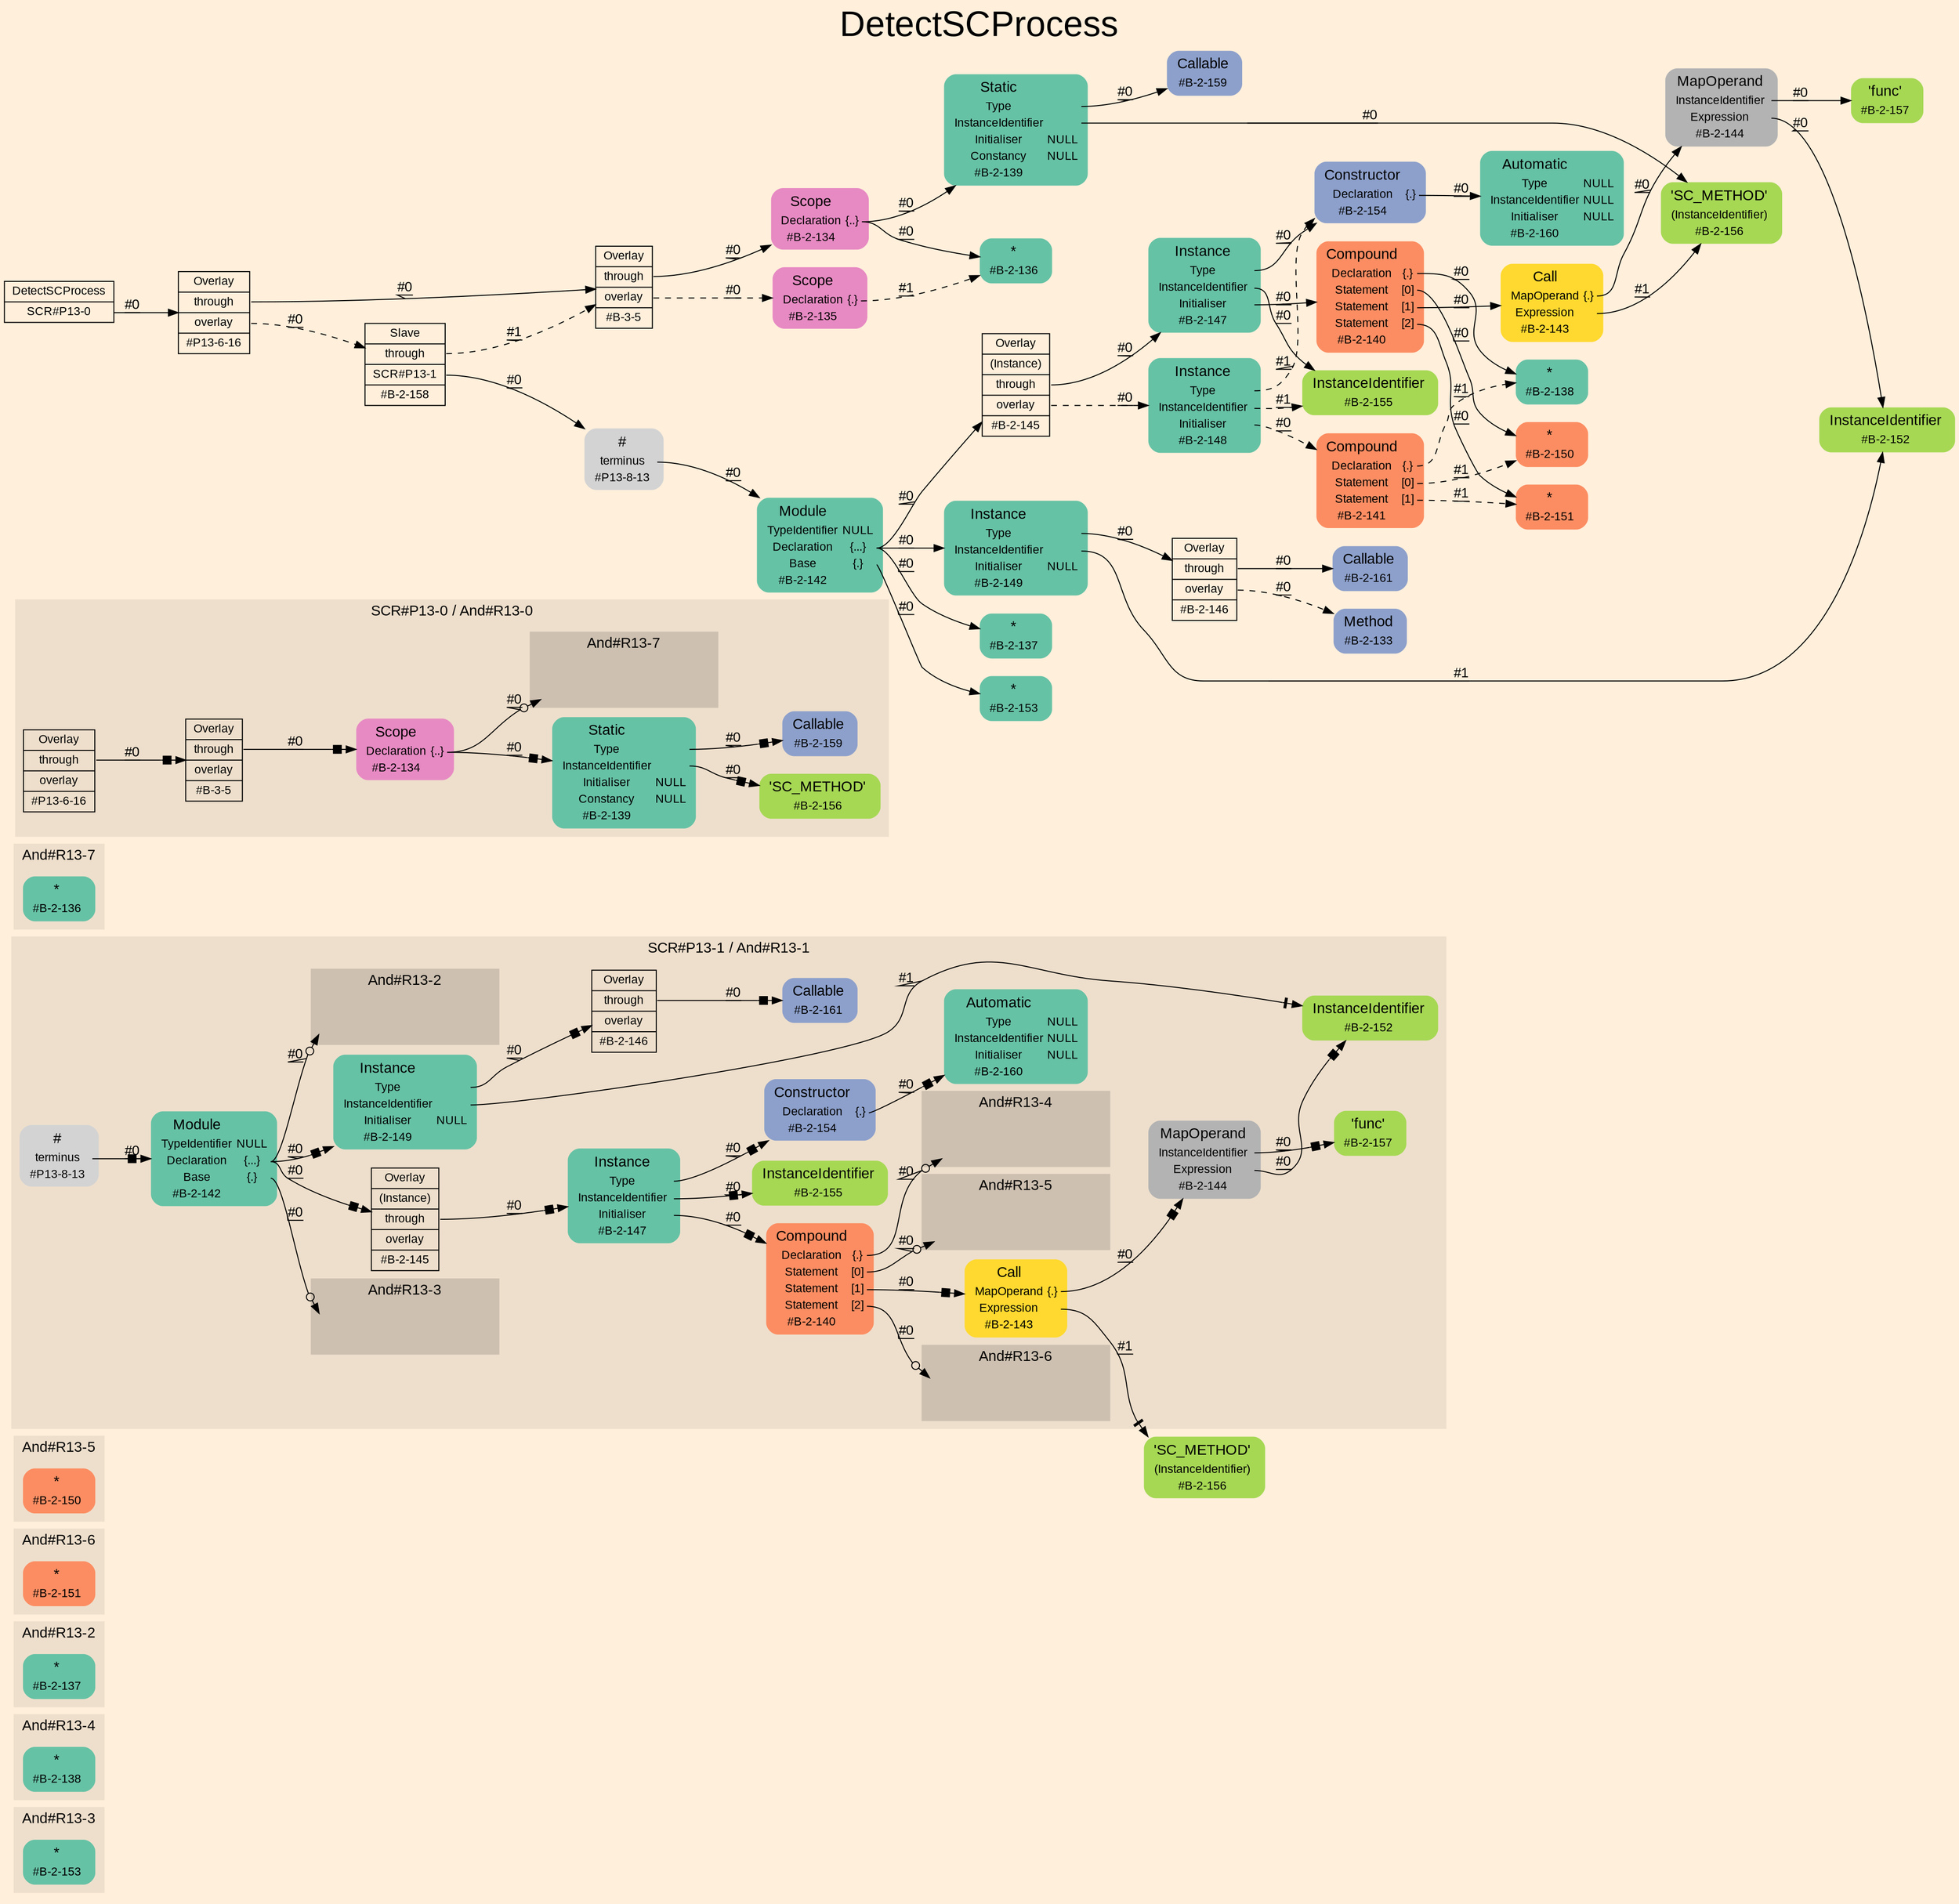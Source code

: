 digraph "DetectSCProcess" {
label = "DetectSCProcess"
labelloc = t
fontsize = "36"
graph [
    rankdir = "LR"
    ranksep = 0.3
    bgcolor = antiquewhite1
    color = black
    fontcolor = black
    fontname = "Arial"
];
node [
    fontname = "Arial"
];
edge [
    fontname = "Arial"
];

// -------------------- figure And#R13-3 --------------------
subgraph "clusterAnd#R13-3" {
    label = "And#R13-3"
    style = "filled"
    color = antiquewhite2
    fontsize = "15"
    "And#R13-3[#B-2-153]" [
        shape = "plaintext"
        fillcolor = "/set28/1"
        label = <<TABLE BORDER="0" CELLBORDER="0" CELLSPACING="0">
         <TR><TD><FONT POINT-SIZE="15.0">*</FONT></TD><TD></TD></TR>
         <TR><TD>#B-2-153</TD><TD PORT="port0"></TD></TR>
        </TABLE>>
        style = "rounded,filled"
        fontsize = "12"
    ];
    
}


// -------------------- figure And#R13-4 --------------------
subgraph "clusterAnd#R13-4" {
    label = "And#R13-4"
    style = "filled"
    color = antiquewhite2
    fontsize = "15"
    "And#R13-4[#B-2-138]" [
        shape = "plaintext"
        fillcolor = "/set28/1"
        label = <<TABLE BORDER="0" CELLBORDER="0" CELLSPACING="0">
         <TR><TD><FONT POINT-SIZE="15.0">*</FONT></TD><TD></TD></TR>
         <TR><TD>#B-2-138</TD><TD PORT="port0"></TD></TR>
        </TABLE>>
        style = "rounded,filled"
        fontsize = "12"
    ];
    
}


// -------------------- figure And#R13-2 --------------------
subgraph "clusterAnd#R13-2" {
    label = "And#R13-2"
    style = "filled"
    color = antiquewhite2
    fontsize = "15"
    "And#R13-2[#B-2-137]" [
        shape = "plaintext"
        fillcolor = "/set28/1"
        label = <<TABLE BORDER="0" CELLBORDER="0" CELLSPACING="0">
         <TR><TD><FONT POINT-SIZE="15.0">*</FONT></TD><TD></TD></TR>
         <TR><TD>#B-2-137</TD><TD PORT="port0"></TD></TR>
        </TABLE>>
        style = "rounded,filled"
        fontsize = "12"
    ];
    
}


// -------------------- figure And#R13-6 --------------------
subgraph "clusterAnd#R13-6" {
    label = "And#R13-6"
    style = "filled"
    color = antiquewhite2
    fontsize = "15"
    "And#R13-6[#B-2-151]" [
        shape = "plaintext"
        fillcolor = "/set28/2"
        label = <<TABLE BORDER="0" CELLBORDER="0" CELLSPACING="0">
         <TR><TD><FONT POINT-SIZE="15.0">*</FONT></TD><TD></TD></TR>
         <TR><TD>#B-2-151</TD><TD PORT="port0"></TD></TR>
        </TABLE>>
        style = "rounded,filled"
        fontsize = "12"
    ];
    
}


// -------------------- figure And#R13-5 --------------------
subgraph "clusterAnd#R13-5" {
    label = "And#R13-5"
    style = "filled"
    color = antiquewhite2
    fontsize = "15"
    "And#R13-5[#B-2-150]" [
        shape = "plaintext"
        fillcolor = "/set28/2"
        label = <<TABLE BORDER="0" CELLBORDER="0" CELLSPACING="0">
         <TR><TD><FONT POINT-SIZE="15.0">*</FONT></TD><TD></TD></TR>
         <TR><TD>#B-2-150</TD><TD PORT="port0"></TD></TR>
        </TABLE>>
        style = "rounded,filled"
        fontsize = "12"
    ];
    
}


// -------------------- figure And#R13-1 --------------------
"And#R13-1[#B-2-156]" [
    shape = "plaintext"
    fillcolor = "/set28/5"
    label = <<TABLE BORDER="0" CELLBORDER="0" CELLSPACING="0">
     <TR><TD><FONT POINT-SIZE="15.0">'SC_METHOD'</FONT></TD><TD></TD></TR>
     <TR><TD>(InstanceIdentifier)</TD><TD PORT="port0"></TD></TR>
     <TR><TD>#B-2-156</TD><TD PORT="port1"></TD></TR>
    </TABLE>>
    style = "rounded,filled"
    fontsize = "12"
];

subgraph "clusterAnd#R13-1" {
    label = "SCR#P13-1 / And#R13-1"
    style = "filled"
    color = antiquewhite2
    fontsize = "15"
    "And#R13-1[#B-2-140]" [
        shape = "plaintext"
        fillcolor = "/set28/2"
        label = <<TABLE BORDER="0" CELLBORDER="0" CELLSPACING="0">
         <TR><TD><FONT POINT-SIZE="15.0">Compound</FONT></TD><TD></TD></TR>
         <TR><TD>Declaration</TD><TD PORT="port0">{.}</TD></TR>
         <TR><TD>Statement</TD><TD PORT="port1">[0]</TD></TR>
         <TR><TD>Statement</TD><TD PORT="port2">[1]</TD></TR>
         <TR><TD>Statement</TD><TD PORT="port3">[2]</TD></TR>
         <TR><TD>#B-2-140</TD><TD PORT="port4"></TD></TR>
        </TABLE>>
        style = "rounded,filled"
        fontsize = "12"
    ];
    
    "And#R13-1[#B-2-142]" [
        shape = "plaintext"
        fillcolor = "/set28/1"
        label = <<TABLE BORDER="0" CELLBORDER="0" CELLSPACING="0">
         <TR><TD><FONT POINT-SIZE="15.0">Module</FONT></TD><TD></TD></TR>
         <TR><TD>TypeIdentifier</TD><TD PORT="port0">NULL</TD></TR>
         <TR><TD>Declaration</TD><TD PORT="port1">{...}</TD></TR>
         <TR><TD>Base</TD><TD PORT="port2">{.}</TD></TR>
         <TR><TD>#B-2-142</TD><TD PORT="port3"></TD></TR>
        </TABLE>>
        style = "rounded,filled"
        fontsize = "12"
    ];
    
    "And#R13-1[#B-2-143]" [
        shape = "plaintext"
        fillcolor = "/set28/6"
        label = <<TABLE BORDER="0" CELLBORDER="0" CELLSPACING="0">
         <TR><TD><FONT POINT-SIZE="15.0">Call</FONT></TD><TD></TD></TR>
         <TR><TD>MapOperand</TD><TD PORT="port0">{.}</TD></TR>
         <TR><TD>Expression</TD><TD PORT="port1"></TD></TR>
         <TR><TD>#B-2-143</TD><TD PORT="port2"></TD></TR>
        </TABLE>>
        style = "rounded,filled"
        fontsize = "12"
    ];
    
    "And#R13-1[#B-2-144]" [
        shape = "plaintext"
        fillcolor = "/set28/8"
        label = <<TABLE BORDER="0" CELLBORDER="0" CELLSPACING="0">
         <TR><TD><FONT POINT-SIZE="15.0">MapOperand</FONT></TD><TD></TD></TR>
         <TR><TD>InstanceIdentifier</TD><TD PORT="port0"></TD></TR>
         <TR><TD>Expression</TD><TD PORT="port1"></TD></TR>
         <TR><TD>#B-2-144</TD><TD PORT="port2"></TD></TR>
        </TABLE>>
        style = "rounded,filled"
        fontsize = "12"
    ];
    
    "And#R13-1[#B-2-145]" [
        shape = "record"
        fillcolor = antiquewhite2
        label = "<fixed> Overlay | <port0> (Instance) | <port1> through | <port2> overlay | <port3> #B-2-145"
        style = "filled"
        fontsize = "12"
        color = black
        fontcolor = black
    ];
    
    "And#R13-1[#B-2-146]" [
        shape = "record"
        fillcolor = antiquewhite2
        label = "<fixed> Overlay | <port0> through | <port1> overlay | <port2> #B-2-146"
        style = "filled"
        fontsize = "12"
        color = black
        fontcolor = black
    ];
    
    "And#R13-1[#B-2-147]" [
        shape = "plaintext"
        fillcolor = "/set28/1"
        label = <<TABLE BORDER="0" CELLBORDER="0" CELLSPACING="0">
         <TR><TD><FONT POINT-SIZE="15.0">Instance</FONT></TD><TD></TD></TR>
         <TR><TD>Type</TD><TD PORT="port0"></TD></TR>
         <TR><TD>InstanceIdentifier</TD><TD PORT="port1"></TD></TR>
         <TR><TD>Initialiser</TD><TD PORT="port2"></TD></TR>
         <TR><TD>#B-2-147</TD><TD PORT="port3"></TD></TR>
        </TABLE>>
        style = "rounded,filled"
        fontsize = "12"
    ];
    
    "And#R13-1[#B-2-149]" [
        shape = "plaintext"
        fillcolor = "/set28/1"
        label = <<TABLE BORDER="0" CELLBORDER="0" CELLSPACING="0">
         <TR><TD><FONT POINT-SIZE="15.0">Instance</FONT></TD><TD></TD></TR>
         <TR><TD>Type</TD><TD PORT="port0"></TD></TR>
         <TR><TD>InstanceIdentifier</TD><TD PORT="port1"></TD></TR>
         <TR><TD>Initialiser</TD><TD PORT="port2">NULL</TD></TR>
         <TR><TD>#B-2-149</TD><TD PORT="port3"></TD></TR>
        </TABLE>>
        style = "rounded,filled"
        fontsize = "12"
    ];
    
    "And#R13-1[#B-2-152]" [
        shape = "plaintext"
        fillcolor = "/set28/5"
        label = <<TABLE BORDER="0" CELLBORDER="0" CELLSPACING="0">
         <TR><TD><FONT POINT-SIZE="15.0">InstanceIdentifier</FONT></TD><TD></TD></TR>
         <TR><TD>#B-2-152</TD><TD PORT="port0"></TD></TR>
        </TABLE>>
        style = "rounded,filled"
        fontsize = "12"
    ];
    
    "And#R13-1[#B-2-154]" [
        shape = "plaintext"
        fillcolor = "/set28/3"
        label = <<TABLE BORDER="0" CELLBORDER="0" CELLSPACING="0">
         <TR><TD><FONT POINT-SIZE="15.0">Constructor</FONT></TD><TD></TD></TR>
         <TR><TD>Declaration</TD><TD PORT="port0">{.}</TD></TR>
         <TR><TD>#B-2-154</TD><TD PORT="port1"></TD></TR>
        </TABLE>>
        style = "rounded,filled"
        fontsize = "12"
    ];
    
    "And#R13-1[#B-2-155]" [
        shape = "plaintext"
        fillcolor = "/set28/5"
        label = <<TABLE BORDER="0" CELLBORDER="0" CELLSPACING="0">
         <TR><TD><FONT POINT-SIZE="15.0">InstanceIdentifier</FONT></TD><TD></TD></TR>
         <TR><TD>#B-2-155</TD><TD PORT="port0"></TD></TR>
        </TABLE>>
        style = "rounded,filled"
        fontsize = "12"
    ];
    
    "And#R13-1[#B-2-157]" [
        shape = "plaintext"
        fillcolor = "/set28/5"
        label = <<TABLE BORDER="0" CELLBORDER="0" CELLSPACING="0">
         <TR><TD><FONT POINT-SIZE="15.0">'func'</FONT></TD><TD></TD></TR>
         <TR><TD>#B-2-157</TD><TD PORT="port0"></TD></TR>
        </TABLE>>
        style = "rounded,filled"
        fontsize = "12"
    ];
    
    "And#R13-1[#B-2-160]" [
        shape = "plaintext"
        fillcolor = "/set28/1"
        label = <<TABLE BORDER="0" CELLBORDER="0" CELLSPACING="0">
         <TR><TD><FONT POINT-SIZE="15.0">Automatic</FONT></TD><TD></TD></TR>
         <TR><TD>Type</TD><TD PORT="port0">NULL</TD></TR>
         <TR><TD>InstanceIdentifier</TD><TD PORT="port1">NULL</TD></TR>
         <TR><TD>Initialiser</TD><TD PORT="port2">NULL</TD></TR>
         <TR><TD>#B-2-160</TD><TD PORT="port3"></TD></TR>
        </TABLE>>
        style = "rounded,filled"
        fontsize = "12"
    ];
    
    "And#R13-1[#B-2-161]" [
        shape = "plaintext"
        fillcolor = "/set28/3"
        label = <<TABLE BORDER="0" CELLBORDER="0" CELLSPACING="0">
         <TR><TD><FONT POINT-SIZE="15.0">Callable</FONT></TD><TD></TD></TR>
         <TR><TD>#B-2-161</TD><TD PORT="port0"></TD></TR>
        </TABLE>>
        style = "rounded,filled"
        fontsize = "12"
    ];
    
    "And#R13-1[#P13-8-13]" [
        shape = "plaintext"
        label = <<TABLE BORDER="0" CELLBORDER="0" CELLSPACING="0">
         <TR><TD><FONT POINT-SIZE="15.0">#</FONT></TD><TD></TD></TR>
         <TR><TD>terminus</TD><TD PORT="port0"></TD></TR>
         <TR><TD>#P13-8-13</TD><TD PORT="port1"></TD></TR>
        </TABLE>>
        style = "rounded,filled"
        fontsize = "12"
    ];
    
    subgraph "clusterAnd#R13-1[And#R13-2]" {
        label = "And#R13-2"
        style = "filled"
        color = antiquewhite3
        fontsize = "15"
        "#0->And#R13-1[#B-2-137]" [
            shape = "none"
            style = "invisible"
        ];
        
    }
    
    subgraph "clusterAnd#R13-1[And#R13-4]" {
        label = "And#R13-4"
        style = "filled"
        color = antiquewhite3
        fontsize = "15"
        "#0->And#R13-1[#B-2-138]" [
            shape = "none"
            style = "invisible"
        ];
        
    }
    
    subgraph "clusterAnd#R13-1[And#R13-5]" {
        label = "And#R13-5"
        style = "filled"
        color = antiquewhite3
        fontsize = "15"
        "#0->And#R13-1[#B-2-150]" [
            shape = "none"
            style = "invisible"
        ];
        
    }
    
    subgraph "clusterAnd#R13-1[And#R13-6]" {
        label = "And#R13-6"
        style = "filled"
        color = antiquewhite3
        fontsize = "15"
        "#0->And#R13-1[#B-2-151]" [
            shape = "none"
            style = "invisible"
        ];
        
    }
    
    subgraph "clusterAnd#R13-1[And#R13-3]" {
        label = "And#R13-3"
        style = "filled"
        color = antiquewhite3
        fontsize = "15"
        "#0->And#R13-1[#B-2-153]" [
            shape = "none"
            style = "invisible"
        ];
        
    }
    
}


// -------------------- figure And#R13-7 --------------------
subgraph "clusterAnd#R13-7" {
    label = "And#R13-7"
    style = "filled"
    color = antiquewhite2
    fontsize = "15"
    "And#R13-7[#B-2-136]" [
        shape = "plaintext"
        fillcolor = "/set28/1"
        label = <<TABLE BORDER="0" CELLBORDER="0" CELLSPACING="0">
         <TR><TD><FONT POINT-SIZE="15.0">*</FONT></TD><TD></TD></TR>
         <TR><TD>#B-2-136</TD><TD PORT="port0"></TD></TR>
        </TABLE>>
        style = "rounded,filled"
        fontsize = "12"
    ];
    
}


// -------------------- figure And#R13-0 --------------------
subgraph "clusterAnd#R13-0" {
    label = "SCR#P13-0 / And#R13-0"
    style = "filled"
    color = antiquewhite2
    fontsize = "15"
    "And#R13-0[#B-3-5]" [
        shape = "record"
        fillcolor = antiquewhite2
        label = "<fixed> Overlay | <port0> through | <port1> overlay | <port2> #B-3-5"
        style = "filled"
        fontsize = "12"
        color = black
        fontcolor = black
    ];
    
    "And#R13-0[#B-2-134]" [
        shape = "plaintext"
        fillcolor = "/set28/4"
        label = <<TABLE BORDER="0" CELLBORDER="0" CELLSPACING="0">
         <TR><TD><FONT POINT-SIZE="15.0">Scope</FONT></TD><TD></TD></TR>
         <TR><TD>Declaration</TD><TD PORT="port0">{..}</TD></TR>
         <TR><TD>#B-2-134</TD><TD PORT="port1"></TD></TR>
        </TABLE>>
        style = "rounded,filled"
        fontsize = "12"
    ];
    
    "And#R13-0[#B-2-139]" [
        shape = "plaintext"
        fillcolor = "/set28/1"
        label = <<TABLE BORDER="0" CELLBORDER="0" CELLSPACING="0">
         <TR><TD><FONT POINT-SIZE="15.0">Static</FONT></TD><TD></TD></TR>
         <TR><TD>Type</TD><TD PORT="port0"></TD></TR>
         <TR><TD>InstanceIdentifier</TD><TD PORT="port1"></TD></TR>
         <TR><TD>Initialiser</TD><TD PORT="port2">NULL</TD></TR>
         <TR><TD>Constancy</TD><TD PORT="port3">NULL</TD></TR>
         <TR><TD>#B-2-139</TD><TD PORT="port4"></TD></TR>
        </TABLE>>
        style = "rounded,filled"
        fontsize = "12"
    ];
    
    "And#R13-0[#B-2-156]" [
        shape = "plaintext"
        fillcolor = "/set28/5"
        label = <<TABLE BORDER="0" CELLBORDER="0" CELLSPACING="0">
         <TR><TD><FONT POINT-SIZE="15.0">'SC_METHOD'</FONT></TD><TD></TD></TR>
         <TR><TD>#B-2-156</TD><TD PORT="port0"></TD></TR>
        </TABLE>>
        style = "rounded,filled"
        fontsize = "12"
    ];
    
    "And#R13-0[#B-2-159]" [
        shape = "plaintext"
        fillcolor = "/set28/3"
        label = <<TABLE BORDER="0" CELLBORDER="0" CELLSPACING="0">
         <TR><TD><FONT POINT-SIZE="15.0">Callable</FONT></TD><TD></TD></TR>
         <TR><TD>#B-2-159</TD><TD PORT="port0"></TD></TR>
        </TABLE>>
        style = "rounded,filled"
        fontsize = "12"
    ];
    
    "And#R13-0[#P13-6-16]" [
        shape = "record"
        fillcolor = antiquewhite2
        label = "<fixed> Overlay | <port0> through | <port1> overlay | <port2> #P13-6-16"
        style = "filled"
        fontsize = "12"
        color = black
        fontcolor = black
    ];
    
    subgraph "clusterAnd#R13-0[And#R13-7]" {
        label = "And#R13-7"
        style = "filled"
        color = antiquewhite3
        fontsize = "15"
        "#0->And#R13-0[#B-2-136]" [
            shape = "none"
            style = "invisible"
        ];
        
    }
    
}


// -------------------- transformation figure --------------------
"CR#P13-0" [
    shape = "record"
    fillcolor = antiquewhite1
    label = "<fixed> DetectSCProcess | <port0> SCR#P13-0"
    style = "filled"
    fontsize = "12"
    color = black
    fontcolor = black
];

"#P13-6-16" [
    shape = "record"
    fillcolor = antiquewhite1
    label = "<fixed> Overlay | <port0> through | <port1> overlay | <port2> #P13-6-16"
    style = "filled"
    fontsize = "12"
    color = black
    fontcolor = black
];

"#B-3-5" [
    shape = "record"
    fillcolor = antiquewhite1
    label = "<fixed> Overlay | <port0> through | <port1> overlay | <port2> #B-3-5"
    style = "filled"
    fontsize = "12"
    color = black
    fontcolor = black
];

"#B-2-134" [
    shape = "plaintext"
    fillcolor = "/set28/4"
    label = <<TABLE BORDER="0" CELLBORDER="0" CELLSPACING="0">
     <TR><TD><FONT POINT-SIZE="15.0">Scope</FONT></TD><TD></TD></TR>
     <TR><TD>Declaration</TD><TD PORT="port0">{..}</TD></TR>
     <TR><TD>#B-2-134</TD><TD PORT="port1"></TD></TR>
    </TABLE>>
    style = "rounded,filled"
    fontsize = "12"
];

"#B-2-136" [
    shape = "plaintext"
    fillcolor = "/set28/1"
    label = <<TABLE BORDER="0" CELLBORDER="0" CELLSPACING="0">
     <TR><TD><FONT POINT-SIZE="15.0">*</FONT></TD><TD></TD></TR>
     <TR><TD>#B-2-136</TD><TD PORT="port0"></TD></TR>
    </TABLE>>
    style = "rounded,filled"
    fontsize = "12"
];

"#B-2-139" [
    shape = "plaintext"
    fillcolor = "/set28/1"
    label = <<TABLE BORDER="0" CELLBORDER="0" CELLSPACING="0">
     <TR><TD><FONT POINT-SIZE="15.0">Static</FONT></TD><TD></TD></TR>
     <TR><TD>Type</TD><TD PORT="port0"></TD></TR>
     <TR><TD>InstanceIdentifier</TD><TD PORT="port1"></TD></TR>
     <TR><TD>Initialiser</TD><TD PORT="port2">NULL</TD></TR>
     <TR><TD>Constancy</TD><TD PORT="port3">NULL</TD></TR>
     <TR><TD>#B-2-139</TD><TD PORT="port4"></TD></TR>
    </TABLE>>
    style = "rounded,filled"
    fontsize = "12"
];

"#B-2-159" [
    shape = "plaintext"
    fillcolor = "/set28/3"
    label = <<TABLE BORDER="0" CELLBORDER="0" CELLSPACING="0">
     <TR><TD><FONT POINT-SIZE="15.0">Callable</FONT></TD><TD></TD></TR>
     <TR><TD>#B-2-159</TD><TD PORT="port0"></TD></TR>
    </TABLE>>
    style = "rounded,filled"
    fontsize = "12"
];

"#B-2-156" [
    shape = "plaintext"
    fillcolor = "/set28/5"
    label = <<TABLE BORDER="0" CELLBORDER="0" CELLSPACING="0">
     <TR><TD><FONT POINT-SIZE="15.0">'SC_METHOD'</FONT></TD><TD></TD></TR>
     <TR><TD>(InstanceIdentifier)</TD><TD PORT="port0"></TD></TR>
     <TR><TD>#B-2-156</TD><TD PORT="port1"></TD></TR>
    </TABLE>>
    style = "rounded,filled"
    fontsize = "12"
];

"#B-2-135" [
    shape = "plaintext"
    fillcolor = "/set28/4"
    label = <<TABLE BORDER="0" CELLBORDER="0" CELLSPACING="0">
     <TR><TD><FONT POINT-SIZE="15.0">Scope</FONT></TD><TD></TD></TR>
     <TR><TD>Declaration</TD><TD PORT="port0">{.}</TD></TR>
     <TR><TD>#B-2-135</TD><TD PORT="port1"></TD></TR>
    </TABLE>>
    style = "rounded,filled"
    fontsize = "12"
];

"#B-2-158" [
    shape = "record"
    fillcolor = antiquewhite1
    label = "<fixed> Slave | <port0> through | <port1> SCR#P13-1 | <port2> #B-2-158"
    style = "filled"
    fontsize = "12"
    color = black
    fontcolor = black
];

"#P13-8-13" [
    shape = "plaintext"
    label = <<TABLE BORDER="0" CELLBORDER="0" CELLSPACING="0">
     <TR><TD><FONT POINT-SIZE="15.0">#</FONT></TD><TD></TD></TR>
     <TR><TD>terminus</TD><TD PORT="port0"></TD></TR>
     <TR><TD>#P13-8-13</TD><TD PORT="port1"></TD></TR>
    </TABLE>>
    style = "rounded,filled"
    fontsize = "12"
];

"#B-2-142" [
    shape = "plaintext"
    fillcolor = "/set28/1"
    label = <<TABLE BORDER="0" CELLBORDER="0" CELLSPACING="0">
     <TR><TD><FONT POINT-SIZE="15.0">Module</FONT></TD><TD></TD></TR>
     <TR><TD>TypeIdentifier</TD><TD PORT="port0">NULL</TD></TR>
     <TR><TD>Declaration</TD><TD PORT="port1">{...}</TD></TR>
     <TR><TD>Base</TD><TD PORT="port2">{.}</TD></TR>
     <TR><TD>#B-2-142</TD><TD PORT="port3"></TD></TR>
    </TABLE>>
    style = "rounded,filled"
    fontsize = "12"
];

"#B-2-145" [
    shape = "record"
    fillcolor = antiquewhite1
    label = "<fixed> Overlay | <port0> (Instance) | <port1> through | <port2> overlay | <port3> #B-2-145"
    style = "filled"
    fontsize = "12"
    color = black
    fontcolor = black
];

"#B-2-147" [
    shape = "plaintext"
    fillcolor = "/set28/1"
    label = <<TABLE BORDER="0" CELLBORDER="0" CELLSPACING="0">
     <TR><TD><FONT POINT-SIZE="15.0">Instance</FONT></TD><TD></TD></TR>
     <TR><TD>Type</TD><TD PORT="port0"></TD></TR>
     <TR><TD>InstanceIdentifier</TD><TD PORT="port1"></TD></TR>
     <TR><TD>Initialiser</TD><TD PORT="port2"></TD></TR>
     <TR><TD>#B-2-147</TD><TD PORT="port3"></TD></TR>
    </TABLE>>
    style = "rounded,filled"
    fontsize = "12"
];

"#B-2-154" [
    shape = "plaintext"
    fillcolor = "/set28/3"
    label = <<TABLE BORDER="0" CELLBORDER="0" CELLSPACING="0">
     <TR><TD><FONT POINT-SIZE="15.0">Constructor</FONT></TD><TD></TD></TR>
     <TR><TD>Declaration</TD><TD PORT="port0">{.}</TD></TR>
     <TR><TD>#B-2-154</TD><TD PORT="port1"></TD></TR>
    </TABLE>>
    style = "rounded,filled"
    fontsize = "12"
];

"#B-2-160" [
    shape = "plaintext"
    fillcolor = "/set28/1"
    label = <<TABLE BORDER="0" CELLBORDER="0" CELLSPACING="0">
     <TR><TD><FONT POINT-SIZE="15.0">Automatic</FONT></TD><TD></TD></TR>
     <TR><TD>Type</TD><TD PORT="port0">NULL</TD></TR>
     <TR><TD>InstanceIdentifier</TD><TD PORT="port1">NULL</TD></TR>
     <TR><TD>Initialiser</TD><TD PORT="port2">NULL</TD></TR>
     <TR><TD>#B-2-160</TD><TD PORT="port3"></TD></TR>
    </TABLE>>
    style = "rounded,filled"
    fontsize = "12"
];

"#B-2-155" [
    shape = "plaintext"
    fillcolor = "/set28/5"
    label = <<TABLE BORDER="0" CELLBORDER="0" CELLSPACING="0">
     <TR><TD><FONT POINT-SIZE="15.0">InstanceIdentifier</FONT></TD><TD></TD></TR>
     <TR><TD>#B-2-155</TD><TD PORT="port0"></TD></TR>
    </TABLE>>
    style = "rounded,filled"
    fontsize = "12"
];

"#B-2-140" [
    shape = "plaintext"
    fillcolor = "/set28/2"
    label = <<TABLE BORDER="0" CELLBORDER="0" CELLSPACING="0">
     <TR><TD><FONT POINT-SIZE="15.0">Compound</FONT></TD><TD></TD></TR>
     <TR><TD>Declaration</TD><TD PORT="port0">{.}</TD></TR>
     <TR><TD>Statement</TD><TD PORT="port1">[0]</TD></TR>
     <TR><TD>Statement</TD><TD PORT="port2">[1]</TD></TR>
     <TR><TD>Statement</TD><TD PORT="port3">[2]</TD></TR>
     <TR><TD>#B-2-140</TD><TD PORT="port4"></TD></TR>
    </TABLE>>
    style = "rounded,filled"
    fontsize = "12"
];

"#B-2-138" [
    shape = "plaintext"
    fillcolor = "/set28/1"
    label = <<TABLE BORDER="0" CELLBORDER="0" CELLSPACING="0">
     <TR><TD><FONT POINT-SIZE="15.0">*</FONT></TD><TD></TD></TR>
     <TR><TD>#B-2-138</TD><TD PORT="port0"></TD></TR>
    </TABLE>>
    style = "rounded,filled"
    fontsize = "12"
];

"#B-2-150" [
    shape = "plaintext"
    fillcolor = "/set28/2"
    label = <<TABLE BORDER="0" CELLBORDER="0" CELLSPACING="0">
     <TR><TD><FONT POINT-SIZE="15.0">*</FONT></TD><TD></TD></TR>
     <TR><TD>#B-2-150</TD><TD PORT="port0"></TD></TR>
    </TABLE>>
    style = "rounded,filled"
    fontsize = "12"
];

"#B-2-143" [
    shape = "plaintext"
    fillcolor = "/set28/6"
    label = <<TABLE BORDER="0" CELLBORDER="0" CELLSPACING="0">
     <TR><TD><FONT POINT-SIZE="15.0">Call</FONT></TD><TD></TD></TR>
     <TR><TD>MapOperand</TD><TD PORT="port0">{.}</TD></TR>
     <TR><TD>Expression</TD><TD PORT="port1"></TD></TR>
     <TR><TD>#B-2-143</TD><TD PORT="port2"></TD></TR>
    </TABLE>>
    style = "rounded,filled"
    fontsize = "12"
];

"#B-2-144" [
    shape = "plaintext"
    fillcolor = "/set28/8"
    label = <<TABLE BORDER="0" CELLBORDER="0" CELLSPACING="0">
     <TR><TD><FONT POINT-SIZE="15.0">MapOperand</FONT></TD><TD></TD></TR>
     <TR><TD>InstanceIdentifier</TD><TD PORT="port0"></TD></TR>
     <TR><TD>Expression</TD><TD PORT="port1"></TD></TR>
     <TR><TD>#B-2-144</TD><TD PORT="port2"></TD></TR>
    </TABLE>>
    style = "rounded,filled"
    fontsize = "12"
];

"#B-2-157" [
    shape = "plaintext"
    fillcolor = "/set28/5"
    label = <<TABLE BORDER="0" CELLBORDER="0" CELLSPACING="0">
     <TR><TD><FONT POINT-SIZE="15.0">'func'</FONT></TD><TD></TD></TR>
     <TR><TD>#B-2-157</TD><TD PORT="port0"></TD></TR>
    </TABLE>>
    style = "rounded,filled"
    fontsize = "12"
];

"#B-2-152" [
    shape = "plaintext"
    fillcolor = "/set28/5"
    label = <<TABLE BORDER="0" CELLBORDER="0" CELLSPACING="0">
     <TR><TD><FONT POINT-SIZE="15.0">InstanceIdentifier</FONT></TD><TD></TD></TR>
     <TR><TD>#B-2-152</TD><TD PORT="port0"></TD></TR>
    </TABLE>>
    style = "rounded,filled"
    fontsize = "12"
];

"#B-2-151" [
    shape = "plaintext"
    fillcolor = "/set28/2"
    label = <<TABLE BORDER="0" CELLBORDER="0" CELLSPACING="0">
     <TR><TD><FONT POINT-SIZE="15.0">*</FONT></TD><TD></TD></TR>
     <TR><TD>#B-2-151</TD><TD PORT="port0"></TD></TR>
    </TABLE>>
    style = "rounded,filled"
    fontsize = "12"
];

"#B-2-148" [
    shape = "plaintext"
    fillcolor = "/set28/1"
    label = <<TABLE BORDER="0" CELLBORDER="0" CELLSPACING="0">
     <TR><TD><FONT POINT-SIZE="15.0">Instance</FONT></TD><TD></TD></TR>
     <TR><TD>Type</TD><TD PORT="port0"></TD></TR>
     <TR><TD>InstanceIdentifier</TD><TD PORT="port1"></TD></TR>
     <TR><TD>Initialiser</TD><TD PORT="port2"></TD></TR>
     <TR><TD>#B-2-148</TD><TD PORT="port3"></TD></TR>
    </TABLE>>
    style = "rounded,filled"
    fontsize = "12"
];

"#B-2-141" [
    shape = "plaintext"
    fillcolor = "/set28/2"
    label = <<TABLE BORDER="0" CELLBORDER="0" CELLSPACING="0">
     <TR><TD><FONT POINT-SIZE="15.0">Compound</FONT></TD><TD></TD></TR>
     <TR><TD>Declaration</TD><TD PORT="port0">{.}</TD></TR>
     <TR><TD>Statement</TD><TD PORT="port1">[0]</TD></TR>
     <TR><TD>Statement</TD><TD PORT="port2">[1]</TD></TR>
     <TR><TD>#B-2-141</TD><TD PORT="port3"></TD></TR>
    </TABLE>>
    style = "rounded,filled"
    fontsize = "12"
];

"#B-2-149" [
    shape = "plaintext"
    fillcolor = "/set28/1"
    label = <<TABLE BORDER="0" CELLBORDER="0" CELLSPACING="0">
     <TR><TD><FONT POINT-SIZE="15.0">Instance</FONT></TD><TD></TD></TR>
     <TR><TD>Type</TD><TD PORT="port0"></TD></TR>
     <TR><TD>InstanceIdentifier</TD><TD PORT="port1"></TD></TR>
     <TR><TD>Initialiser</TD><TD PORT="port2">NULL</TD></TR>
     <TR><TD>#B-2-149</TD><TD PORT="port3"></TD></TR>
    </TABLE>>
    style = "rounded,filled"
    fontsize = "12"
];

"#B-2-146" [
    shape = "record"
    fillcolor = antiquewhite1
    label = "<fixed> Overlay | <port0> through | <port1> overlay | <port2> #B-2-146"
    style = "filled"
    fontsize = "12"
    color = black
    fontcolor = black
];

"#B-2-161" [
    shape = "plaintext"
    fillcolor = "/set28/3"
    label = <<TABLE BORDER="0" CELLBORDER="0" CELLSPACING="0">
     <TR><TD><FONT POINT-SIZE="15.0">Callable</FONT></TD><TD></TD></TR>
     <TR><TD>#B-2-161</TD><TD PORT="port0"></TD></TR>
    </TABLE>>
    style = "rounded,filled"
    fontsize = "12"
];

"#B-2-133" [
    shape = "plaintext"
    fillcolor = "/set28/3"
    label = <<TABLE BORDER="0" CELLBORDER="0" CELLSPACING="0">
     <TR><TD><FONT POINT-SIZE="15.0">Method</FONT></TD><TD></TD></TR>
     <TR><TD>#B-2-133</TD><TD PORT="port0"></TD></TR>
    </TABLE>>
    style = "rounded,filled"
    fontsize = "12"
];

"#B-2-137" [
    shape = "plaintext"
    fillcolor = "/set28/1"
    label = <<TABLE BORDER="0" CELLBORDER="0" CELLSPACING="0">
     <TR><TD><FONT POINT-SIZE="15.0">*</FONT></TD><TD></TD></TR>
     <TR><TD>#B-2-137</TD><TD PORT="port0"></TD></TR>
    </TABLE>>
    style = "rounded,filled"
    fontsize = "12"
];

"#B-2-153" [
    shape = "plaintext"
    fillcolor = "/set28/1"
    label = <<TABLE BORDER="0" CELLBORDER="0" CELLSPACING="0">
     <TR><TD><FONT POINT-SIZE="15.0">*</FONT></TD><TD></TD></TR>
     <TR><TD>#B-2-153</TD><TD PORT="port0"></TD></TR>
    </TABLE>>
    style = "rounded,filled"
    fontsize = "12"
];


// -------------------- links --------------------
// links for block CR#P13-0
"CR#P13-0":port0 -> "#P13-6-16" [
    label = "#0"
    decorate = true
    color = black
    fontcolor = black
];

// links for block #P13-6-16
"#P13-6-16":port0 -> "#B-3-5" [
    label = "#0"
    decorate = true
    color = black
    fontcolor = black
];

"#P13-6-16":port1 -> "#B-2-158" [
    style="dashed"
    label = "#0"
    decorate = true
    color = black
    fontcolor = black
];

// links for block #B-3-5
"#B-3-5":port0 -> "#B-2-134" [
    label = "#0"
    decorate = true
    color = black
    fontcolor = black
];

"#B-3-5":port1 -> "#B-2-135" [
    style="dashed"
    label = "#0"
    decorate = true
    color = black
    fontcolor = black
];

// links for block #B-2-134
"#B-2-134":port0 -> "#B-2-136" [
    label = "#0"
    decorate = true
    color = black
    fontcolor = black
];

"#B-2-134":port0 -> "#B-2-139" [
    label = "#0"
    decorate = true
    color = black
    fontcolor = black
];

// links for block #B-2-136
// links for block #B-2-139
"#B-2-139":port0 -> "#B-2-159" [
    label = "#0"
    decorate = true
    color = black
    fontcolor = black
];

"#B-2-139":port1 -> "#B-2-156" [
    label = "#0"
    decorate = true
    color = black
    fontcolor = black
];

// links for block #B-2-159
// links for block #B-2-156
// links for block #B-2-135
"#B-2-135":port0 -> "#B-2-136" [
    style="dashed"
    label = "#1"
    decorate = true
    color = black
    fontcolor = black
];

// links for block #B-2-158
"#B-2-158":port0 -> "#B-3-5" [
    style="dashed"
    label = "#1"
    decorate = true
    color = black
    fontcolor = black
];

"#B-2-158":port1 -> "#P13-8-13" [
    label = "#0"
    decorate = true
    color = black
    fontcolor = black
];

// links for block #P13-8-13
"#P13-8-13":port0 -> "#B-2-142" [
    label = "#0"
    decorate = true
    color = black
    fontcolor = black
];

// links for block #B-2-142
"#B-2-142":port1 -> "#B-2-145" [
    label = "#0"
    decorate = true
    color = black
    fontcolor = black
];

"#B-2-142":port1 -> "#B-2-149" [
    label = "#0"
    decorate = true
    color = black
    fontcolor = black
];

"#B-2-142":port1 -> "#B-2-137" [
    label = "#0"
    decorate = true
    color = black
    fontcolor = black
];

"#B-2-142":port2 -> "#B-2-153" [
    label = "#0"
    decorate = true
    color = black
    fontcolor = black
];

// links for block #B-2-145
"#B-2-145":port1 -> "#B-2-147" [
    label = "#0"
    decorate = true
    color = black
    fontcolor = black
];

"#B-2-145":port2 -> "#B-2-148" [
    style="dashed"
    label = "#0"
    decorate = true
    color = black
    fontcolor = black
];

// links for block #B-2-147
"#B-2-147":port0 -> "#B-2-154" [
    label = "#0"
    decorate = true
    color = black
    fontcolor = black
];

"#B-2-147":port1 -> "#B-2-155" [
    label = "#0"
    decorate = true
    color = black
    fontcolor = black
];

"#B-2-147":port2 -> "#B-2-140" [
    label = "#0"
    decorate = true
    color = black
    fontcolor = black
];

// links for block #B-2-154
"#B-2-154":port0 -> "#B-2-160" [
    label = "#0"
    decorate = true
    color = black
    fontcolor = black
];

// links for block #B-2-160
// links for block #B-2-155
// links for block #B-2-140
"#B-2-140":port0 -> "#B-2-138" [
    label = "#0"
    decorate = true
    color = black
    fontcolor = black
];

"#B-2-140":port1 -> "#B-2-150" [
    label = "#0"
    decorate = true
    color = black
    fontcolor = black
];

"#B-2-140":port2 -> "#B-2-143" [
    label = "#0"
    decorate = true
    color = black
    fontcolor = black
];

"#B-2-140":port3 -> "#B-2-151" [
    label = "#0"
    decorate = true
    color = black
    fontcolor = black
];

// links for block #B-2-138
// links for block #B-2-150
// links for block #B-2-143
"#B-2-143":port0 -> "#B-2-144" [
    label = "#0"
    decorate = true
    color = black
    fontcolor = black
];

"#B-2-143":port1 -> "#B-2-156" [
    label = "#1"
    decorate = true
    color = black
    fontcolor = black
];

// links for block #B-2-144
"#B-2-144":port0 -> "#B-2-157" [
    label = "#0"
    decorate = true
    color = black
    fontcolor = black
];

"#B-2-144":port1 -> "#B-2-152" [
    label = "#0"
    decorate = true
    color = black
    fontcolor = black
];

// links for block #B-2-157
// links for block #B-2-152
// links for block #B-2-151
// links for block #B-2-148
"#B-2-148":port0 -> "#B-2-154" [
    style="dashed"
    label = "#1"
    decorate = true
    color = black
    fontcolor = black
];

"#B-2-148":port1 -> "#B-2-155" [
    style="dashed"
    label = "#1"
    decorate = true
    color = black
    fontcolor = black
];

"#B-2-148":port2 -> "#B-2-141" [
    style="dashed"
    label = "#0"
    decorate = true
    color = black
    fontcolor = black
];

// links for block #B-2-141
"#B-2-141":port0 -> "#B-2-138" [
    style="dashed"
    label = "#1"
    decorate = true
    color = black
    fontcolor = black
];

"#B-2-141":port1 -> "#B-2-150" [
    style="dashed"
    label = "#1"
    decorate = true
    color = black
    fontcolor = black
];

"#B-2-141":port2 -> "#B-2-151" [
    style="dashed"
    label = "#1"
    decorate = true
    color = black
    fontcolor = black
];

// links for block #B-2-149
"#B-2-149":port0 -> "#B-2-146" [
    label = "#0"
    decorate = true
    color = black
    fontcolor = black
];

"#B-2-149":port1 -> "#B-2-152" [
    label = "#1"
    decorate = true
    color = black
    fontcolor = black
];

// links for block #B-2-146
"#B-2-146":port0 -> "#B-2-161" [
    label = "#0"
    decorate = true
    color = black
    fontcolor = black
];

"#B-2-146":port1 -> "#B-2-133" [
    style="dashed"
    label = "#0"
    decorate = true
    color = black
    fontcolor = black
];

// links for block #B-2-161
// links for block #B-2-133
// links for block #B-2-137
// links for block #B-2-153
// links for block And#R13-0[#B-3-5]
"And#R13-0[#B-3-5]":port0 -> "And#R13-0[#B-2-134]" [
    arrowhead="normalnonebox"
    label = "#0"
    decorate = true
    color = black
    fontcolor = black
];

// links for block And#R13-0[#B-2-134]
"And#R13-0[#B-2-134]":port0 -> "#0->And#R13-0[#B-2-136]" [
    arrowhead="normalnoneodot"
    label = "#0"
    decorate = true
    color = black
    fontcolor = black
];

"And#R13-0[#B-2-134]":port0 -> "And#R13-0[#B-2-139]" [
    arrowhead="normalnonebox"
    label = "#0"
    decorate = true
    color = black
    fontcolor = black
];

// links for block And#R13-0[#B-2-139]
"And#R13-0[#B-2-139]":port0 -> "And#R13-0[#B-2-159]" [
    arrowhead="normalnonebox"
    label = "#0"
    decorate = true
    color = black
    fontcolor = black
];

"And#R13-0[#B-2-139]":port1 -> "And#R13-0[#B-2-156]" [
    arrowhead="normalnonebox"
    label = "#0"
    decorate = true
    color = black
    fontcolor = black
];

// links for block And#R13-0[#B-2-156]
// links for block And#R13-0[#B-2-159]
// links for block And#R13-0[#P13-6-16]
"And#R13-0[#P13-6-16]":port0 -> "And#R13-0[#B-3-5]" [
    arrowhead="normalnonebox"
    label = "#0"
    decorate = true
    color = black
    fontcolor = black
];

// links for block #0->And#R13-0[#B-2-136]
// links for block And#R13-7[#B-2-136]
// links for block And#R13-1[#B-2-156]
// links for block And#R13-1[#B-2-140]
"And#R13-1[#B-2-140]":port0 -> "#0->And#R13-1[#B-2-138]" [
    arrowhead="normalnoneodot"
    label = "#0"
    decorate = true
    color = black
    fontcolor = black
];

"And#R13-1[#B-2-140]":port1 -> "#0->And#R13-1[#B-2-150]" [
    arrowhead="normalnoneodot"
    label = "#0"
    decorate = true
    color = black
    fontcolor = black
];

"And#R13-1[#B-2-140]":port2 -> "And#R13-1[#B-2-143]" [
    arrowhead="normalnonebox"
    label = "#0"
    decorate = true
    color = black
    fontcolor = black
];

"And#R13-1[#B-2-140]":port3 -> "#0->And#R13-1[#B-2-151]" [
    arrowhead="normalnoneodot"
    label = "#0"
    decorate = true
    color = black
    fontcolor = black
];

// links for block And#R13-1[#B-2-142]
"And#R13-1[#B-2-142]":port1 -> "And#R13-1[#B-2-145]" [
    arrowhead="normalnonebox"
    label = "#0"
    decorate = true
    color = black
    fontcolor = black
];

"And#R13-1[#B-2-142]":port1 -> "And#R13-1[#B-2-149]" [
    arrowhead="normalnonebox"
    label = "#0"
    decorate = true
    color = black
    fontcolor = black
];

"And#R13-1[#B-2-142]":port1 -> "#0->And#R13-1[#B-2-137]" [
    arrowhead="normalnoneodot"
    label = "#0"
    decorate = true
    color = black
    fontcolor = black
];

"And#R13-1[#B-2-142]":port2 -> "#0->And#R13-1[#B-2-153]" [
    arrowhead="normalnoneodot"
    label = "#0"
    decorate = true
    color = black
    fontcolor = black
];

// links for block And#R13-1[#B-2-143]
"And#R13-1[#B-2-143]":port0 -> "And#R13-1[#B-2-144]" [
    arrowhead="normalnonebox"
    label = "#0"
    decorate = true
    color = black
    fontcolor = black
];

"And#R13-1[#B-2-143]":port1 -> "And#R13-1[#B-2-156]" [
    arrowhead="normalnonetee"
    label = "#1"
    decorate = true
    color = black
    fontcolor = black
];

// links for block And#R13-1[#B-2-144]
"And#R13-1[#B-2-144]":port0 -> "And#R13-1[#B-2-157]" [
    arrowhead="normalnonebox"
    label = "#0"
    decorate = true
    color = black
    fontcolor = black
];

"And#R13-1[#B-2-144]":port1 -> "And#R13-1[#B-2-152]" [
    arrowhead="normalnonebox"
    label = "#0"
    decorate = true
    color = black
    fontcolor = black
];

// links for block And#R13-1[#B-2-145]
"And#R13-1[#B-2-145]":port1 -> "And#R13-1[#B-2-147]" [
    arrowhead="normalnonebox"
    label = "#0"
    decorate = true
    color = black
    fontcolor = black
];

// links for block And#R13-1[#B-2-146]
"And#R13-1[#B-2-146]":port0 -> "And#R13-1[#B-2-161]" [
    arrowhead="normalnonebox"
    label = "#0"
    decorate = true
    color = black
    fontcolor = black
];

// links for block And#R13-1[#B-2-147]
"And#R13-1[#B-2-147]":port0 -> "And#R13-1[#B-2-154]" [
    arrowhead="normalnonebox"
    label = "#0"
    decorate = true
    color = black
    fontcolor = black
];

"And#R13-1[#B-2-147]":port1 -> "And#R13-1[#B-2-155]" [
    arrowhead="normalnonebox"
    label = "#0"
    decorate = true
    color = black
    fontcolor = black
];

"And#R13-1[#B-2-147]":port2 -> "And#R13-1[#B-2-140]" [
    arrowhead="normalnonebox"
    label = "#0"
    decorate = true
    color = black
    fontcolor = black
];

// links for block And#R13-1[#B-2-149]
"And#R13-1[#B-2-149]":port0 -> "And#R13-1[#B-2-146]" [
    arrowhead="normalnonebox"
    label = "#0"
    decorate = true
    color = black
    fontcolor = black
];

"And#R13-1[#B-2-149]":port1 -> "And#R13-1[#B-2-152]" [
    arrowhead="normalnonetee"
    label = "#1"
    decorate = true
    color = black
    fontcolor = black
];

// links for block And#R13-1[#B-2-152]
// links for block And#R13-1[#B-2-154]
"And#R13-1[#B-2-154]":port0 -> "And#R13-1[#B-2-160]" [
    arrowhead="normalnonebox"
    label = "#0"
    decorate = true
    color = black
    fontcolor = black
];

// links for block And#R13-1[#B-2-155]
// links for block And#R13-1[#B-2-157]
// links for block And#R13-1[#B-2-160]
// links for block And#R13-1[#B-2-161]
// links for block And#R13-1[#P13-8-13]
"And#R13-1[#P13-8-13]":port0 -> "And#R13-1[#B-2-142]" [
    arrowhead="normalnonebox"
    label = "#0"
    decorate = true
    color = black
    fontcolor = black
];

// links for block #0->And#R13-1[#B-2-137]
// links for block #0->And#R13-1[#B-2-138]
// links for block #0->And#R13-1[#B-2-150]
// links for block #0->And#R13-1[#B-2-151]
// links for block #0->And#R13-1[#B-2-153]
// links for block And#R13-5[#B-2-150]
// links for block And#R13-6[#B-2-151]
// links for block And#R13-2[#B-2-137]
// links for block And#R13-4[#B-2-138]
// links for block And#R13-3[#B-2-153]
}
